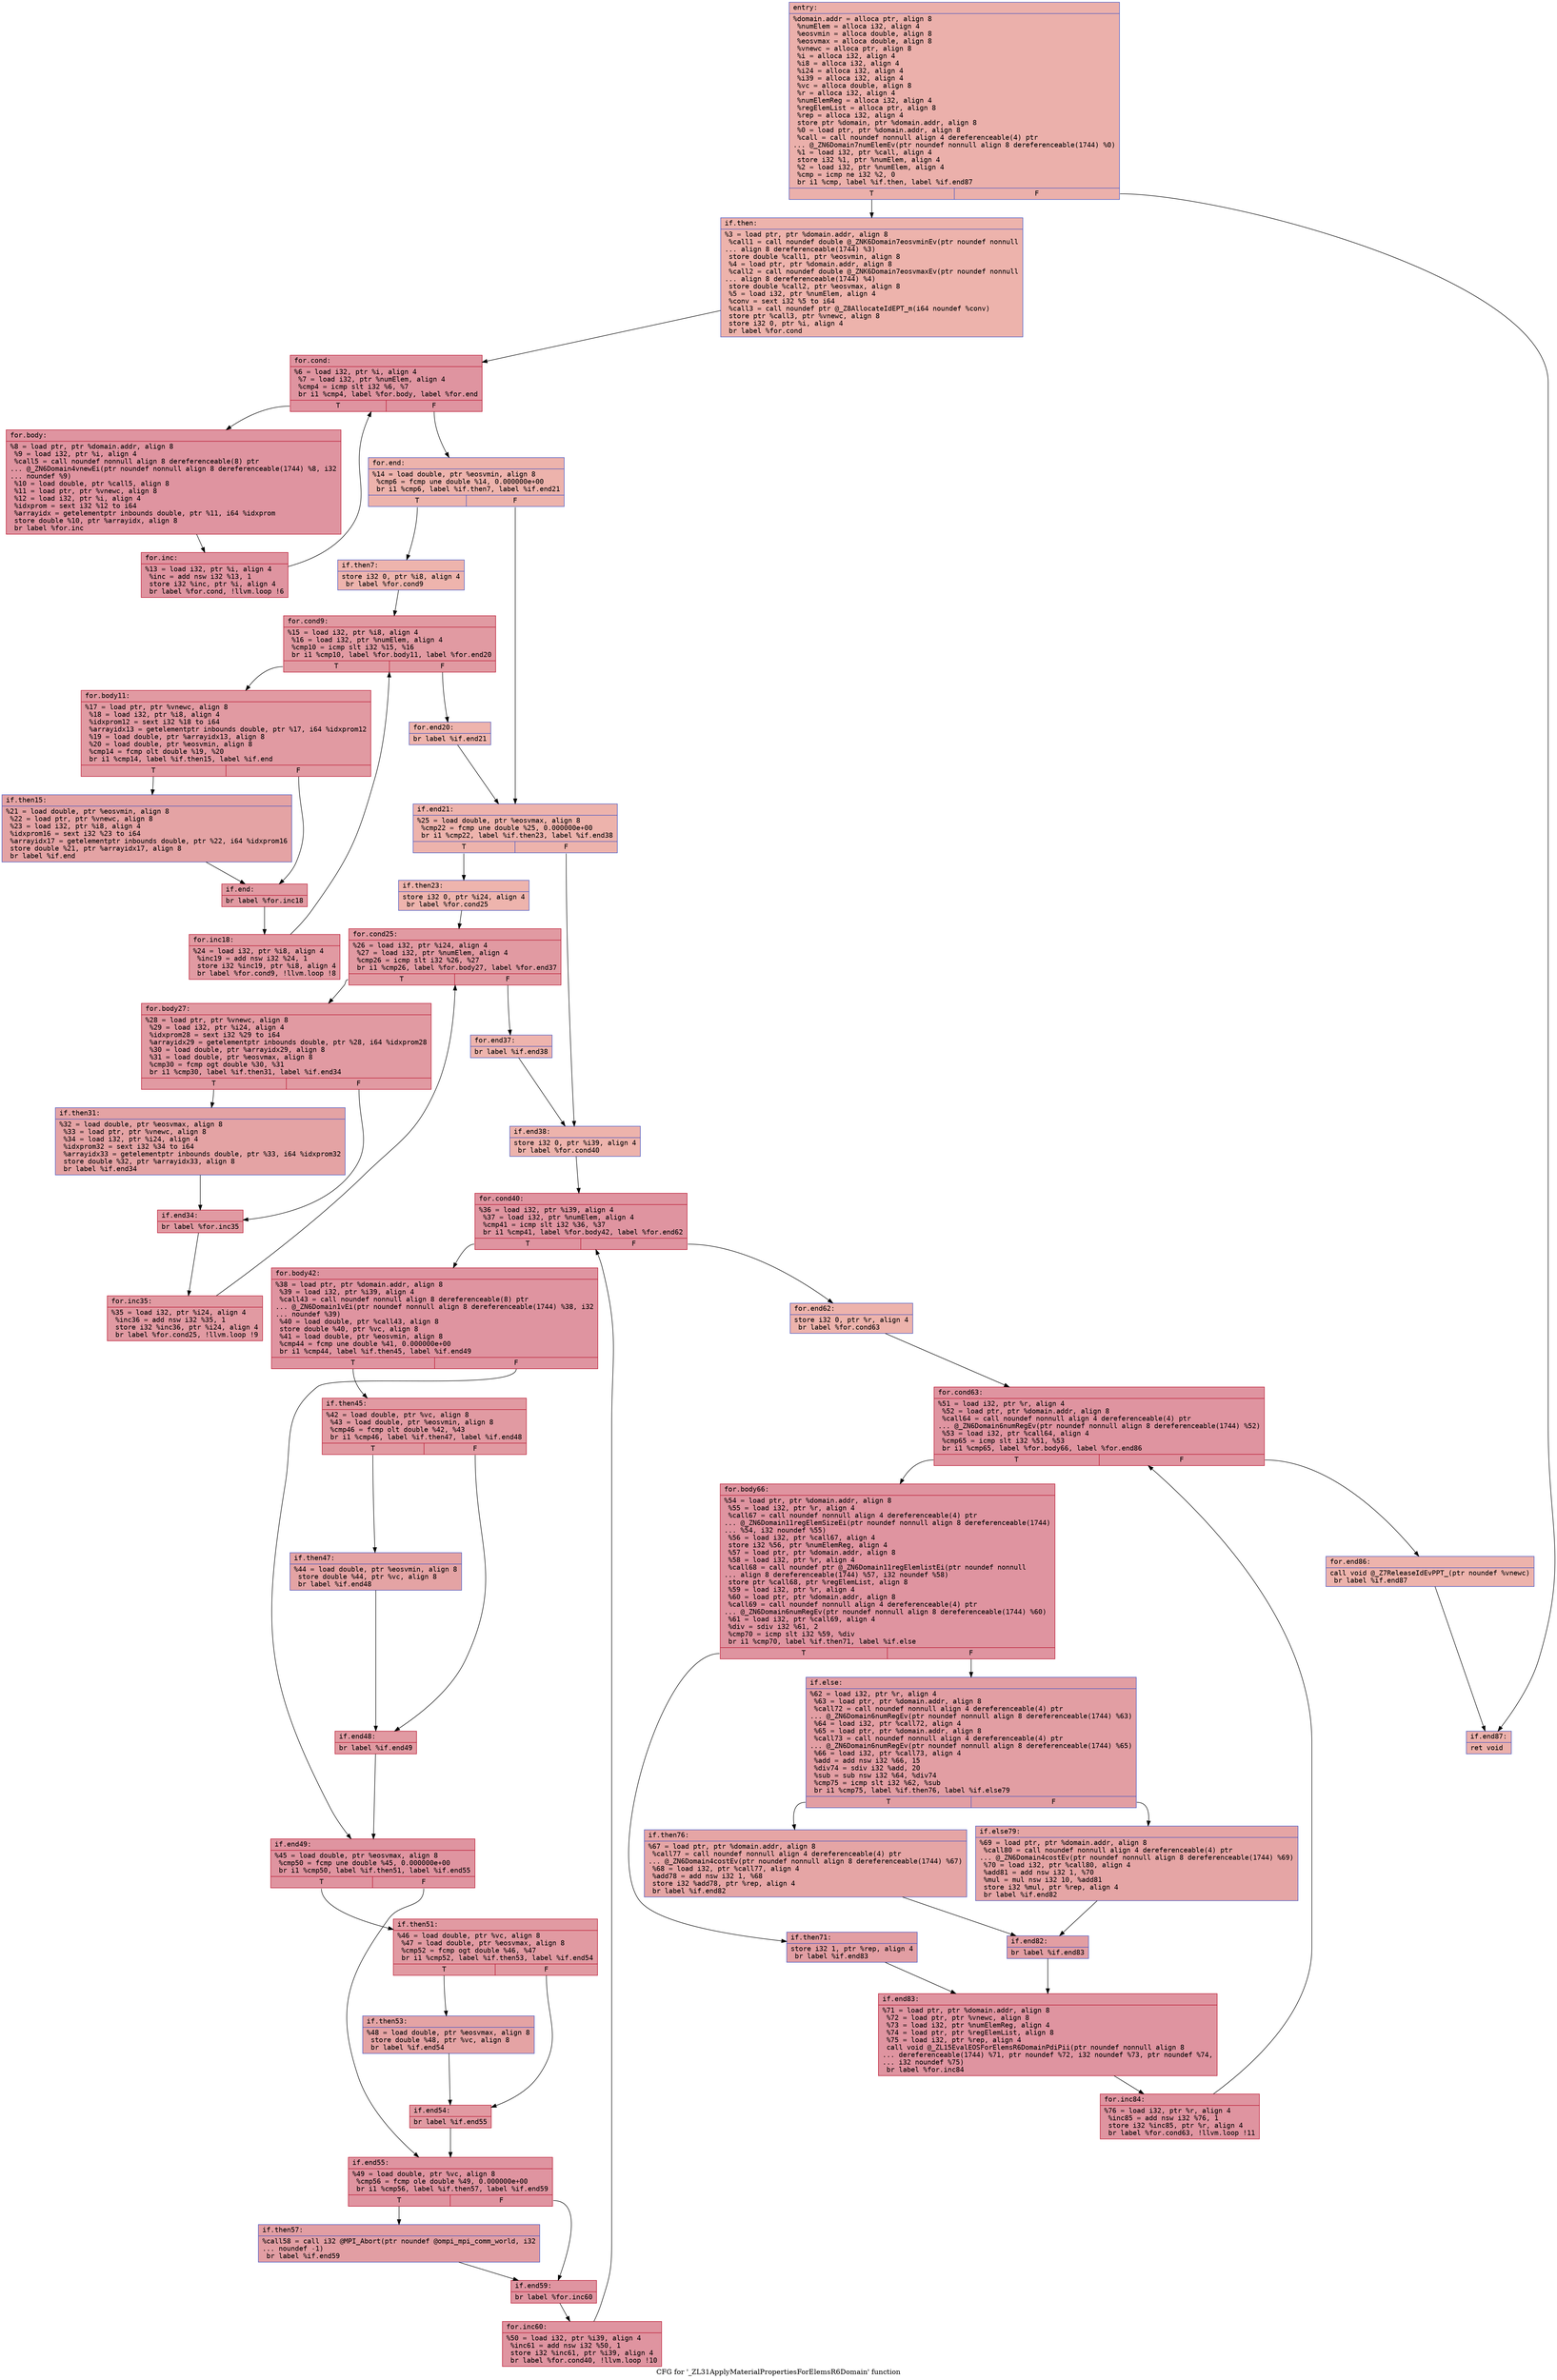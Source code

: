 digraph "CFG for '_ZL31ApplyMaterialPropertiesForElemsR6Domain' function" {
	label="CFG for '_ZL31ApplyMaterialPropertiesForElemsR6Domain' function";

	Node0x561418c44500 [shape=record,color="#3d50c3ff", style=filled, fillcolor="#d24b4070" fontname="Courier",label="{entry:\l|  %domain.addr = alloca ptr, align 8\l  %numElem = alloca i32, align 4\l  %eosvmin = alloca double, align 8\l  %eosvmax = alloca double, align 8\l  %vnewc = alloca ptr, align 8\l  %i = alloca i32, align 4\l  %i8 = alloca i32, align 4\l  %i24 = alloca i32, align 4\l  %i39 = alloca i32, align 4\l  %vc = alloca double, align 8\l  %r = alloca i32, align 4\l  %numElemReg = alloca i32, align 4\l  %regElemList = alloca ptr, align 8\l  %rep = alloca i32, align 4\l  store ptr %domain, ptr %domain.addr, align 8\l  %0 = load ptr, ptr %domain.addr, align 8\l  %call = call noundef nonnull align 4 dereferenceable(4) ptr\l... @_ZN6Domain7numElemEv(ptr noundef nonnull align 8 dereferenceable(1744) %0)\l  %1 = load i32, ptr %call, align 4\l  store i32 %1, ptr %numElem, align 4\l  %2 = load i32, ptr %numElem, align 4\l  %cmp = icmp ne i32 %2, 0\l  br i1 %cmp, label %if.then, label %if.end87\l|{<s0>T|<s1>F}}"];
	Node0x561418c44500:s0 -> Node0x561418c45420[tooltip="entry -> if.then\nProbability 62.50%" ];
	Node0x561418c44500:s1 -> Node0x561418c45490[tooltip="entry -> if.end87\nProbability 37.50%" ];
	Node0x561418c45420 [shape=record,color="#3d50c3ff", style=filled, fillcolor="#d6524470" fontname="Courier",label="{if.then:\l|  %3 = load ptr, ptr %domain.addr, align 8\l  %call1 = call noundef double @_ZNK6Domain7eosvminEv(ptr noundef nonnull\l... align 8 dereferenceable(1744) %3)\l  store double %call1, ptr %eosvmin, align 8\l  %4 = load ptr, ptr %domain.addr, align 8\l  %call2 = call noundef double @_ZNK6Domain7eosvmaxEv(ptr noundef nonnull\l... align 8 dereferenceable(1744) %4)\l  store double %call2, ptr %eosvmax, align 8\l  %5 = load i32, ptr %numElem, align 4\l  %conv = sext i32 %5 to i64\l  %call3 = call noundef ptr @_Z8AllocateIdEPT_m(i64 noundef %conv)\l  store ptr %call3, ptr %vnewc, align 8\l  store i32 0, ptr %i, align 4\l  br label %for.cond\l}"];
	Node0x561418c45420 -> Node0x561418c45ec0[tooltip="if.then -> for.cond\nProbability 100.00%" ];
	Node0x561418c45ec0 [shape=record,color="#b70d28ff", style=filled, fillcolor="#b70d2870" fontname="Courier",label="{for.cond:\l|  %6 = load i32, ptr %i, align 4\l  %7 = load i32, ptr %numElem, align 4\l  %cmp4 = icmp slt i32 %6, %7\l  br i1 %cmp4, label %for.body, label %for.end\l|{<s0>T|<s1>F}}"];
	Node0x561418c45ec0:s0 -> Node0x561418c46450[tooltip="for.cond -> for.body\nProbability 96.88%" ];
	Node0x561418c45ec0:s1 -> Node0x561418c464a0[tooltip="for.cond -> for.end\nProbability 3.12%" ];
	Node0x561418c46450 [shape=record,color="#b70d28ff", style=filled, fillcolor="#b70d2870" fontname="Courier",label="{for.body:\l|  %8 = load ptr, ptr %domain.addr, align 8\l  %9 = load i32, ptr %i, align 4\l  %call5 = call noundef nonnull align 8 dereferenceable(8) ptr\l... @_ZN6Domain4vnewEi(ptr noundef nonnull align 8 dereferenceable(1744) %8, i32\l... noundef %9)\l  %10 = load double, ptr %call5, align 8\l  %11 = load ptr, ptr %vnewc, align 8\l  %12 = load i32, ptr %i, align 4\l  %idxprom = sext i32 %12 to i64\l  %arrayidx = getelementptr inbounds double, ptr %11, i64 %idxprom\l  store double %10, ptr %arrayidx, align 8\l  br label %for.inc\l}"];
	Node0x561418c46450 -> Node0x561418c46ba0[tooltip="for.body -> for.inc\nProbability 100.00%" ];
	Node0x561418c46ba0 [shape=record,color="#b70d28ff", style=filled, fillcolor="#b70d2870" fontname="Courier",label="{for.inc:\l|  %13 = load i32, ptr %i, align 4\l  %inc = add nsw i32 %13, 1\l  store i32 %inc, ptr %i, align 4\l  br label %for.cond, !llvm.loop !6\l}"];
	Node0x561418c46ba0 -> Node0x561418c45ec0[tooltip="for.inc -> for.cond\nProbability 100.00%" ];
	Node0x561418c464a0 [shape=record,color="#3d50c3ff", style=filled, fillcolor="#d6524470" fontname="Courier",label="{for.end:\l|  %14 = load double, ptr %eosvmin, align 8\l  %cmp6 = fcmp une double %14, 0.000000e+00\l  br i1 %cmp6, label %if.then7, label %if.end21\l|{<s0>T|<s1>F}}"];
	Node0x561418c464a0:s0 -> Node0x561418c470c0[tooltip="for.end -> if.then7\nProbability 62.50%" ];
	Node0x561418c464a0:s1 -> Node0x561418c47110[tooltip="for.end -> if.end21\nProbability 37.50%" ];
	Node0x561418c470c0 [shape=record,color="#3d50c3ff", style=filled, fillcolor="#d8564670" fontname="Courier",label="{if.then7:\l|  store i32 0, ptr %i8, align 4\l  br label %for.cond9\l}"];
	Node0x561418c470c0 -> Node0x561418c472e0[tooltip="if.then7 -> for.cond9\nProbability 100.00%" ];
	Node0x561418c472e0 [shape=record,color="#b70d28ff", style=filled, fillcolor="#bb1b2c70" fontname="Courier",label="{for.cond9:\l|  %15 = load i32, ptr %i8, align 4\l  %16 = load i32, ptr %numElem, align 4\l  %cmp10 = icmp slt i32 %15, %16\l  br i1 %cmp10, label %for.body11, label %for.end20\l|{<s0>T|<s1>F}}"];
	Node0x561418c472e0:s0 -> Node0x561418c47580[tooltip="for.cond9 -> for.body11\nProbability 96.88%" ];
	Node0x561418c472e0:s1 -> Node0x561418c47600[tooltip="for.cond9 -> for.end20\nProbability 3.12%" ];
	Node0x561418c47580 [shape=record,color="#b70d28ff", style=filled, fillcolor="#bb1b2c70" fontname="Courier",label="{for.body11:\l|  %17 = load ptr, ptr %vnewc, align 8\l  %18 = load i32, ptr %i8, align 4\l  %idxprom12 = sext i32 %18 to i64\l  %arrayidx13 = getelementptr inbounds double, ptr %17, i64 %idxprom12\l  %19 = load double, ptr %arrayidx13, align 8\l  %20 = load double, ptr %eosvmin, align 8\l  %cmp14 = fcmp olt double %19, %20\l  br i1 %cmp14, label %if.then15, label %if.end\l|{<s0>T|<s1>F}}"];
	Node0x561418c47580:s0 -> Node0x561418c47bb0[tooltip="for.body11 -> if.then15\nProbability 50.00%" ];
	Node0x561418c47580:s1 -> Node0x561418c47c30[tooltip="for.body11 -> if.end\nProbability 50.00%" ];
	Node0x561418c47bb0 [shape=record,color="#3d50c3ff", style=filled, fillcolor="#c32e3170" fontname="Courier",label="{if.then15:\l|  %21 = load double, ptr %eosvmin, align 8\l  %22 = load ptr, ptr %vnewc, align 8\l  %23 = load i32, ptr %i8, align 4\l  %idxprom16 = sext i32 %23 to i64\l  %arrayidx17 = getelementptr inbounds double, ptr %22, i64 %idxprom16\l  store double %21, ptr %arrayidx17, align 8\l  br label %if.end\l}"];
	Node0x561418c47bb0 -> Node0x561418c47c30[tooltip="if.then15 -> if.end\nProbability 100.00%" ];
	Node0x561418c47c30 [shape=record,color="#b70d28ff", style=filled, fillcolor="#bb1b2c70" fontname="Courier",label="{if.end:\l|  br label %for.inc18\l}"];
	Node0x561418c47c30 -> Node0x561418c481b0[tooltip="if.end -> for.inc18\nProbability 100.00%" ];
	Node0x561418c481b0 [shape=record,color="#b70d28ff", style=filled, fillcolor="#bb1b2c70" fontname="Courier",label="{for.inc18:\l|  %24 = load i32, ptr %i8, align 4\l  %inc19 = add nsw i32 %24, 1\l  store i32 %inc19, ptr %i8, align 4\l  br label %for.cond9, !llvm.loop !8\l}"];
	Node0x561418c481b0 -> Node0x561418c472e0[tooltip="for.inc18 -> for.cond9\nProbability 100.00%" ];
	Node0x561418c47600 [shape=record,color="#3d50c3ff", style=filled, fillcolor="#d8564670" fontname="Courier",label="{for.end20:\l|  br label %if.end21\l}"];
	Node0x561418c47600 -> Node0x561418c47110[tooltip="for.end20 -> if.end21\nProbability 100.00%" ];
	Node0x561418c47110 [shape=record,color="#3d50c3ff", style=filled, fillcolor="#d6524470" fontname="Courier",label="{if.end21:\l|  %25 = load double, ptr %eosvmax, align 8\l  %cmp22 = fcmp une double %25, 0.000000e+00\l  br i1 %cmp22, label %if.then23, label %if.end38\l|{<s0>T|<s1>F}}"];
	Node0x561418c47110:s0 -> Node0x561418c48df0[tooltip="if.end21 -> if.then23\nProbability 62.50%" ];
	Node0x561418c47110:s1 -> Node0x561418c48e70[tooltip="if.end21 -> if.end38\nProbability 37.50%" ];
	Node0x561418c48df0 [shape=record,color="#3d50c3ff", style=filled, fillcolor="#d8564670" fontname="Courier",label="{if.then23:\l|  store i32 0, ptr %i24, align 4\l  br label %for.cond25\l}"];
	Node0x561418c48df0 -> Node0x561418c49040[tooltip="if.then23 -> for.cond25\nProbability 100.00%" ];
	Node0x561418c49040 [shape=record,color="#b70d28ff", style=filled, fillcolor="#bb1b2c70" fontname="Courier",label="{for.cond25:\l|  %26 = load i32, ptr %i24, align 4\l  %27 = load i32, ptr %numElem, align 4\l  %cmp26 = icmp slt i32 %26, %27\l  br i1 %cmp26, label %for.body27, label %for.end37\l|{<s0>T|<s1>F}}"];
	Node0x561418c49040:s0 -> Node0x561418c492e0[tooltip="for.cond25 -> for.body27\nProbability 96.88%" ];
	Node0x561418c49040:s1 -> Node0x561418c49360[tooltip="for.cond25 -> for.end37\nProbability 3.12%" ];
	Node0x561418c492e0 [shape=record,color="#b70d28ff", style=filled, fillcolor="#bb1b2c70" fontname="Courier",label="{for.body27:\l|  %28 = load ptr, ptr %vnewc, align 8\l  %29 = load i32, ptr %i24, align 4\l  %idxprom28 = sext i32 %29 to i64\l  %arrayidx29 = getelementptr inbounds double, ptr %28, i64 %idxprom28\l  %30 = load double, ptr %arrayidx29, align 8\l  %31 = load double, ptr %eosvmax, align 8\l  %cmp30 = fcmp ogt double %30, %31\l  br i1 %cmp30, label %if.then31, label %if.end34\l|{<s0>T|<s1>F}}"];
	Node0x561418c492e0:s0 -> Node0x561418c498b0[tooltip="for.body27 -> if.then31\nProbability 50.00%" ];
	Node0x561418c492e0:s1 -> Node0x561418c49930[tooltip="for.body27 -> if.end34\nProbability 50.00%" ];
	Node0x561418c498b0 [shape=record,color="#3d50c3ff", style=filled, fillcolor="#c32e3170" fontname="Courier",label="{if.then31:\l|  %32 = load double, ptr %eosvmax, align 8\l  %33 = load ptr, ptr %vnewc, align 8\l  %34 = load i32, ptr %i24, align 4\l  %idxprom32 = sext i32 %34 to i64\l  %arrayidx33 = getelementptr inbounds double, ptr %33, i64 %idxprom32\l  store double %32, ptr %arrayidx33, align 8\l  br label %if.end34\l}"];
	Node0x561418c498b0 -> Node0x561418c49930[tooltip="if.then31 -> if.end34\nProbability 100.00%" ];
	Node0x561418c49930 [shape=record,color="#b70d28ff", style=filled, fillcolor="#bb1b2c70" fontname="Courier",label="{if.end34:\l|  br label %for.inc35\l}"];
	Node0x561418c49930 -> Node0x561418c49e60[tooltip="if.end34 -> for.inc35\nProbability 100.00%" ];
	Node0x561418c49e60 [shape=record,color="#b70d28ff", style=filled, fillcolor="#bb1b2c70" fontname="Courier",label="{for.inc35:\l|  %35 = load i32, ptr %i24, align 4\l  %inc36 = add nsw i32 %35, 1\l  store i32 %inc36, ptr %i24, align 4\l  br label %for.cond25, !llvm.loop !9\l}"];
	Node0x561418c49e60 -> Node0x561418c49040[tooltip="for.inc35 -> for.cond25\nProbability 100.00%" ];
	Node0x561418c49360 [shape=record,color="#3d50c3ff", style=filled, fillcolor="#d8564670" fontname="Courier",label="{for.end37:\l|  br label %if.end38\l}"];
	Node0x561418c49360 -> Node0x561418c48e70[tooltip="for.end37 -> if.end38\nProbability 100.00%" ];
	Node0x561418c48e70 [shape=record,color="#3d50c3ff", style=filled, fillcolor="#d6524470" fontname="Courier",label="{if.end38:\l|  store i32 0, ptr %i39, align 4\l  br label %for.cond40\l}"];
	Node0x561418c48e70 -> Node0x561418c4a3f0[tooltip="if.end38 -> for.cond40\nProbability 100.00%" ];
	Node0x561418c4a3f0 [shape=record,color="#b70d28ff", style=filled, fillcolor="#b70d2870" fontname="Courier",label="{for.cond40:\l|  %36 = load i32, ptr %i39, align 4\l  %37 = load i32, ptr %numElem, align 4\l  %cmp41 = icmp slt i32 %36, %37\l  br i1 %cmp41, label %for.body42, label %for.end62\l|{<s0>T|<s1>F}}"];
	Node0x561418c4a3f0:s0 -> Node0x561418c4a690[tooltip="for.cond40 -> for.body42\nProbability 96.88%" ];
	Node0x561418c4a3f0:s1 -> Node0x561418c4a710[tooltip="for.cond40 -> for.end62\nProbability 3.12%" ];
	Node0x561418c4a690 [shape=record,color="#b70d28ff", style=filled, fillcolor="#b70d2870" fontname="Courier",label="{for.body42:\l|  %38 = load ptr, ptr %domain.addr, align 8\l  %39 = load i32, ptr %i39, align 4\l  %call43 = call noundef nonnull align 8 dereferenceable(8) ptr\l... @_ZN6Domain1vEi(ptr noundef nonnull align 8 dereferenceable(1744) %38, i32\l... noundef %39)\l  %40 = load double, ptr %call43, align 8\l  store double %40, ptr %vc, align 8\l  %41 = load double, ptr %eosvmin, align 8\l  %cmp44 = fcmp une double %41, 0.000000e+00\l  br i1 %cmp44, label %if.then45, label %if.end49\l|{<s0>T|<s1>F}}"];
	Node0x561418c4a690:s0 -> Node0x561418c4acc0[tooltip="for.body42 -> if.then45\nProbability 62.50%" ];
	Node0x561418c4a690:s1 -> Node0x561418c4ad40[tooltip="for.body42 -> if.end49\nProbability 37.50%" ];
	Node0x561418c4acc0 [shape=record,color="#b70d28ff", style=filled, fillcolor="#bb1b2c70" fontname="Courier",label="{if.then45:\l|  %42 = load double, ptr %vc, align 8\l  %43 = load double, ptr %eosvmin, align 8\l  %cmp46 = fcmp olt double %42, %43\l  br i1 %cmp46, label %if.then47, label %if.end48\l|{<s0>T|<s1>F}}"];
	Node0x561418c4acc0:s0 -> Node0x561418c4b020[tooltip="if.then45 -> if.then47\nProbability 50.00%" ];
	Node0x561418c4acc0:s1 -> Node0x561418c4b0a0[tooltip="if.then45 -> if.end48\nProbability 50.00%" ];
	Node0x561418c4b020 [shape=record,color="#3d50c3ff", style=filled, fillcolor="#c32e3170" fontname="Courier",label="{if.then47:\l|  %44 = load double, ptr %eosvmin, align 8\l  store double %44, ptr %vc, align 8\l  br label %if.end48\l}"];
	Node0x561418c4b020 -> Node0x561418c4b0a0[tooltip="if.then47 -> if.end48\nProbability 100.00%" ];
	Node0x561418c4b0a0 [shape=record,color="#b70d28ff", style=filled, fillcolor="#bb1b2c70" fontname="Courier",label="{if.end48:\l|  br label %if.end49\l}"];
	Node0x561418c4b0a0 -> Node0x561418c4ad40[tooltip="if.end48 -> if.end49\nProbability 100.00%" ];
	Node0x561418c4ad40 [shape=record,color="#b70d28ff", style=filled, fillcolor="#b70d2870" fontname="Courier",label="{if.end49:\l|  %45 = load double, ptr %eosvmax, align 8\l  %cmp50 = fcmp une double %45, 0.000000e+00\l  br i1 %cmp50, label %if.then51, label %if.end55\l|{<s0>T|<s1>F}}"];
	Node0x561418c4ad40:s0 -> Node0x561418c4b500[tooltip="if.end49 -> if.then51\nProbability 62.50%" ];
	Node0x561418c4ad40:s1 -> Node0x561418c4b580[tooltip="if.end49 -> if.end55\nProbability 37.50%" ];
	Node0x561418c4b500 [shape=record,color="#b70d28ff", style=filled, fillcolor="#bb1b2c70" fontname="Courier",label="{if.then51:\l|  %46 = load double, ptr %vc, align 8\l  %47 = load double, ptr %eosvmax, align 8\l  %cmp52 = fcmp ogt double %46, %47\l  br i1 %cmp52, label %if.then53, label %if.end54\l|{<s0>T|<s1>F}}"];
	Node0x561418c4b500:s0 -> Node0x561418c4c070[tooltip="if.then51 -> if.then53\nProbability 50.00%" ];
	Node0x561418c4b500:s1 -> Node0x561418c4c0f0[tooltip="if.then51 -> if.end54\nProbability 50.00%" ];
	Node0x561418c4c070 [shape=record,color="#3d50c3ff", style=filled, fillcolor="#c32e3170" fontname="Courier",label="{if.then53:\l|  %48 = load double, ptr %eosvmax, align 8\l  store double %48, ptr %vc, align 8\l  br label %if.end54\l}"];
	Node0x561418c4c070 -> Node0x561418c4c0f0[tooltip="if.then53 -> if.end54\nProbability 100.00%" ];
	Node0x561418c4c0f0 [shape=record,color="#b70d28ff", style=filled, fillcolor="#bb1b2c70" fontname="Courier",label="{if.end54:\l|  br label %if.end55\l}"];
	Node0x561418c4c0f0 -> Node0x561418c4b580[tooltip="if.end54 -> if.end55\nProbability 100.00%" ];
	Node0x561418c4b580 [shape=record,color="#b70d28ff", style=filled, fillcolor="#b70d2870" fontname="Courier",label="{if.end55:\l|  %49 = load double, ptr %vc, align 8\l  %cmp56 = fcmp ole double %49, 0.000000e+00\l  br i1 %cmp56, label %if.then57, label %if.end59\l|{<s0>T|<s1>F}}"];
	Node0x561418c4b580:s0 -> Node0x561418c4c550[tooltip="if.end55 -> if.then57\nProbability 50.00%" ];
	Node0x561418c4b580:s1 -> Node0x561418c4c5d0[tooltip="if.end55 -> if.end59\nProbability 50.00%" ];
	Node0x561418c4c550 [shape=record,color="#3d50c3ff", style=filled, fillcolor="#be242e70" fontname="Courier",label="{if.then57:\l|  %call58 = call i32 @MPI_Abort(ptr noundef @ompi_mpi_comm_world, i32\l... noundef -1)\l  br label %if.end59\l}"];
	Node0x561418c4c550 -> Node0x561418c4c5d0[tooltip="if.then57 -> if.end59\nProbability 100.00%" ];
	Node0x561418c4c5d0 [shape=record,color="#b70d28ff", style=filled, fillcolor="#b70d2870" fontname="Courier",label="{if.end59:\l|  br label %for.inc60\l}"];
	Node0x561418c4c5d0 -> Node0x561418c4c920[tooltip="if.end59 -> for.inc60\nProbability 100.00%" ];
	Node0x561418c4c920 [shape=record,color="#b70d28ff", style=filled, fillcolor="#b70d2870" fontname="Courier",label="{for.inc60:\l|  %50 = load i32, ptr %i39, align 4\l  %inc61 = add nsw i32 %50, 1\l  store i32 %inc61, ptr %i39, align 4\l  br label %for.cond40, !llvm.loop !10\l}"];
	Node0x561418c4c920 -> Node0x561418c4a3f0[tooltip="for.inc60 -> for.cond40\nProbability 100.00%" ];
	Node0x561418c4a710 [shape=record,color="#3d50c3ff", style=filled, fillcolor="#d6524470" fontname="Courier",label="{for.end62:\l|  store i32 0, ptr %r, align 4\l  br label %for.cond63\l}"];
	Node0x561418c4a710 -> Node0x561418c4cdf0[tooltip="for.end62 -> for.cond63\nProbability 100.00%" ];
	Node0x561418c4cdf0 [shape=record,color="#b70d28ff", style=filled, fillcolor="#b70d2870" fontname="Courier",label="{for.cond63:\l|  %51 = load i32, ptr %r, align 4\l  %52 = load ptr, ptr %domain.addr, align 8\l  %call64 = call noundef nonnull align 4 dereferenceable(4) ptr\l... @_ZN6Domain6numRegEv(ptr noundef nonnull align 8 dereferenceable(1744) %52)\l  %53 = load i32, ptr %call64, align 4\l  %cmp65 = icmp slt i32 %51, %53\l  br i1 %cmp65, label %for.body66, label %for.end86\l|{<s0>T|<s1>F}}"];
	Node0x561418c4cdf0:s0 -> Node0x561418c4d250[tooltip="for.cond63 -> for.body66\nProbability 96.88%" ];
	Node0x561418c4cdf0:s1 -> Node0x561418c4d2a0[tooltip="for.cond63 -> for.end86\nProbability 3.12%" ];
	Node0x561418c4d250 [shape=record,color="#b70d28ff", style=filled, fillcolor="#b70d2870" fontname="Courier",label="{for.body66:\l|  %54 = load ptr, ptr %domain.addr, align 8\l  %55 = load i32, ptr %r, align 4\l  %call67 = call noundef nonnull align 4 dereferenceable(4) ptr\l... @_ZN6Domain11regElemSizeEi(ptr noundef nonnull align 8 dereferenceable(1744)\l... %54, i32 noundef %55)\l  %56 = load i32, ptr %call67, align 4\l  store i32 %56, ptr %numElemReg, align 4\l  %57 = load ptr, ptr %domain.addr, align 8\l  %58 = load i32, ptr %r, align 4\l  %call68 = call noundef ptr @_ZN6Domain11regElemlistEi(ptr noundef nonnull\l... align 8 dereferenceable(1744) %57, i32 noundef %58)\l  store ptr %call68, ptr %regElemList, align 8\l  %59 = load i32, ptr %r, align 4\l  %60 = load ptr, ptr %domain.addr, align 8\l  %call69 = call noundef nonnull align 4 dereferenceable(4) ptr\l... @_ZN6Domain6numRegEv(ptr noundef nonnull align 8 dereferenceable(1744) %60)\l  %61 = load i32, ptr %call69, align 4\l  %div = sdiv i32 %61, 2\l  %cmp70 = icmp slt i32 %59, %div\l  br i1 %cmp70, label %if.then71, label %if.else\l|{<s0>T|<s1>F}}"];
	Node0x561418c4d250:s0 -> Node0x561418c48480[tooltip="for.body66 -> if.then71\nProbability 50.00%" ];
	Node0x561418c4d250:s1 -> Node0x561418c484d0[tooltip="for.body66 -> if.else\nProbability 50.00%" ];
	Node0x561418c48480 [shape=record,color="#3d50c3ff", style=filled, fillcolor="#be242e70" fontname="Courier",label="{if.then71:\l|  store i32 1, ptr %rep, align 4\l  br label %if.end83\l}"];
	Node0x561418c48480 -> Node0x561418c48690[tooltip="if.then71 -> if.end83\nProbability 100.00%" ];
	Node0x561418c484d0 [shape=record,color="#3d50c3ff", style=filled, fillcolor="#be242e70" fontname="Courier",label="{if.else:\l|  %62 = load i32, ptr %r, align 4\l  %63 = load ptr, ptr %domain.addr, align 8\l  %call72 = call noundef nonnull align 4 dereferenceable(4) ptr\l... @_ZN6Domain6numRegEv(ptr noundef nonnull align 8 dereferenceable(1744) %63)\l  %64 = load i32, ptr %call72, align 4\l  %65 = load ptr, ptr %domain.addr, align 8\l  %call73 = call noundef nonnull align 4 dereferenceable(4) ptr\l... @_ZN6Domain6numRegEv(ptr noundef nonnull align 8 dereferenceable(1744) %65)\l  %66 = load i32, ptr %call73, align 4\l  %add = add nsw i32 %66, 15\l  %div74 = sdiv i32 %add, 20\l  %sub = sub nsw i32 %64, %div74\l  %cmp75 = icmp slt i32 %62, %sub\l  br i1 %cmp75, label %if.then76, label %if.else79\l|{<s0>T|<s1>F}}"];
	Node0x561418c484d0:s0 -> Node0x561418c4eed0[tooltip="if.else -> if.then76\nProbability 50.00%" ];
	Node0x561418c484d0:s1 -> Node0x561418c4ef20[tooltip="if.else -> if.else79\nProbability 50.00%" ];
	Node0x561418c4eed0 [shape=record,color="#3d50c3ff", style=filled, fillcolor="#c5333470" fontname="Courier",label="{if.then76:\l|  %67 = load ptr, ptr %domain.addr, align 8\l  %call77 = call noundef nonnull align 4 dereferenceable(4) ptr\l... @_ZN6Domain4costEv(ptr noundef nonnull align 8 dereferenceable(1744) %67)\l  %68 = load i32, ptr %call77, align 4\l  %add78 = add nsw i32 1, %68\l  store i32 %add78, ptr %rep, align 4\l  br label %if.end82\l}"];
	Node0x561418c4eed0 -> Node0x561418c4f450[tooltip="if.then76 -> if.end82\nProbability 100.00%" ];
	Node0x561418c4ef20 [shape=record,color="#3d50c3ff", style=filled, fillcolor="#c5333470" fontname="Courier",label="{if.else79:\l|  %69 = load ptr, ptr %domain.addr, align 8\l  %call80 = call noundef nonnull align 4 dereferenceable(4) ptr\l... @_ZN6Domain4costEv(ptr noundef nonnull align 8 dereferenceable(1744) %69)\l  %70 = load i32, ptr %call80, align 4\l  %add81 = add nsw i32 1, %70\l  %mul = mul nsw i32 10, %add81\l  store i32 %mul, ptr %rep, align 4\l  br label %if.end82\l}"];
	Node0x561418c4ef20 -> Node0x561418c4f450[tooltip="if.else79 -> if.end82\nProbability 100.00%" ];
	Node0x561418c4f450 [shape=record,color="#3d50c3ff", style=filled, fillcolor="#be242e70" fontname="Courier",label="{if.end82:\l|  br label %if.end83\l}"];
	Node0x561418c4f450 -> Node0x561418c48690[tooltip="if.end82 -> if.end83\nProbability 100.00%" ];
	Node0x561418c48690 [shape=record,color="#b70d28ff", style=filled, fillcolor="#b70d2870" fontname="Courier",label="{if.end83:\l|  %71 = load ptr, ptr %domain.addr, align 8\l  %72 = load ptr, ptr %vnewc, align 8\l  %73 = load i32, ptr %numElemReg, align 4\l  %74 = load ptr, ptr %regElemList, align 8\l  %75 = load i32, ptr %rep, align 4\l  call void @_ZL15EvalEOSForElemsR6DomainPdiPii(ptr noundef nonnull align 8\l... dereferenceable(1744) %71, ptr noundef %72, i32 noundef %73, ptr noundef %74,\l... i32 noundef %75)\l  br label %for.inc84\l}"];
	Node0x561418c48690 -> Node0x561418c4fe50[tooltip="if.end83 -> for.inc84\nProbability 100.00%" ];
	Node0x561418c4fe50 [shape=record,color="#b70d28ff", style=filled, fillcolor="#b70d2870" fontname="Courier",label="{for.inc84:\l|  %76 = load i32, ptr %r, align 4\l  %inc85 = add nsw i32 %76, 1\l  store i32 %inc85, ptr %r, align 4\l  br label %for.cond63, !llvm.loop !11\l}"];
	Node0x561418c4fe50 -> Node0x561418c4cdf0[tooltip="for.inc84 -> for.cond63\nProbability 100.00%" ];
	Node0x561418c4d2a0 [shape=record,color="#3d50c3ff", style=filled, fillcolor="#d6524470" fontname="Courier",label="{for.end86:\l|  call void @_Z7ReleaseIdEvPPT_(ptr noundef %vnewc)\l  br label %if.end87\l}"];
	Node0x561418c4d2a0 -> Node0x561418c45490[tooltip="for.end86 -> if.end87\nProbability 100.00%" ];
	Node0x561418c45490 [shape=record,color="#3d50c3ff", style=filled, fillcolor="#d24b4070" fontname="Courier",label="{if.end87:\l|  ret void\l}"];
}
